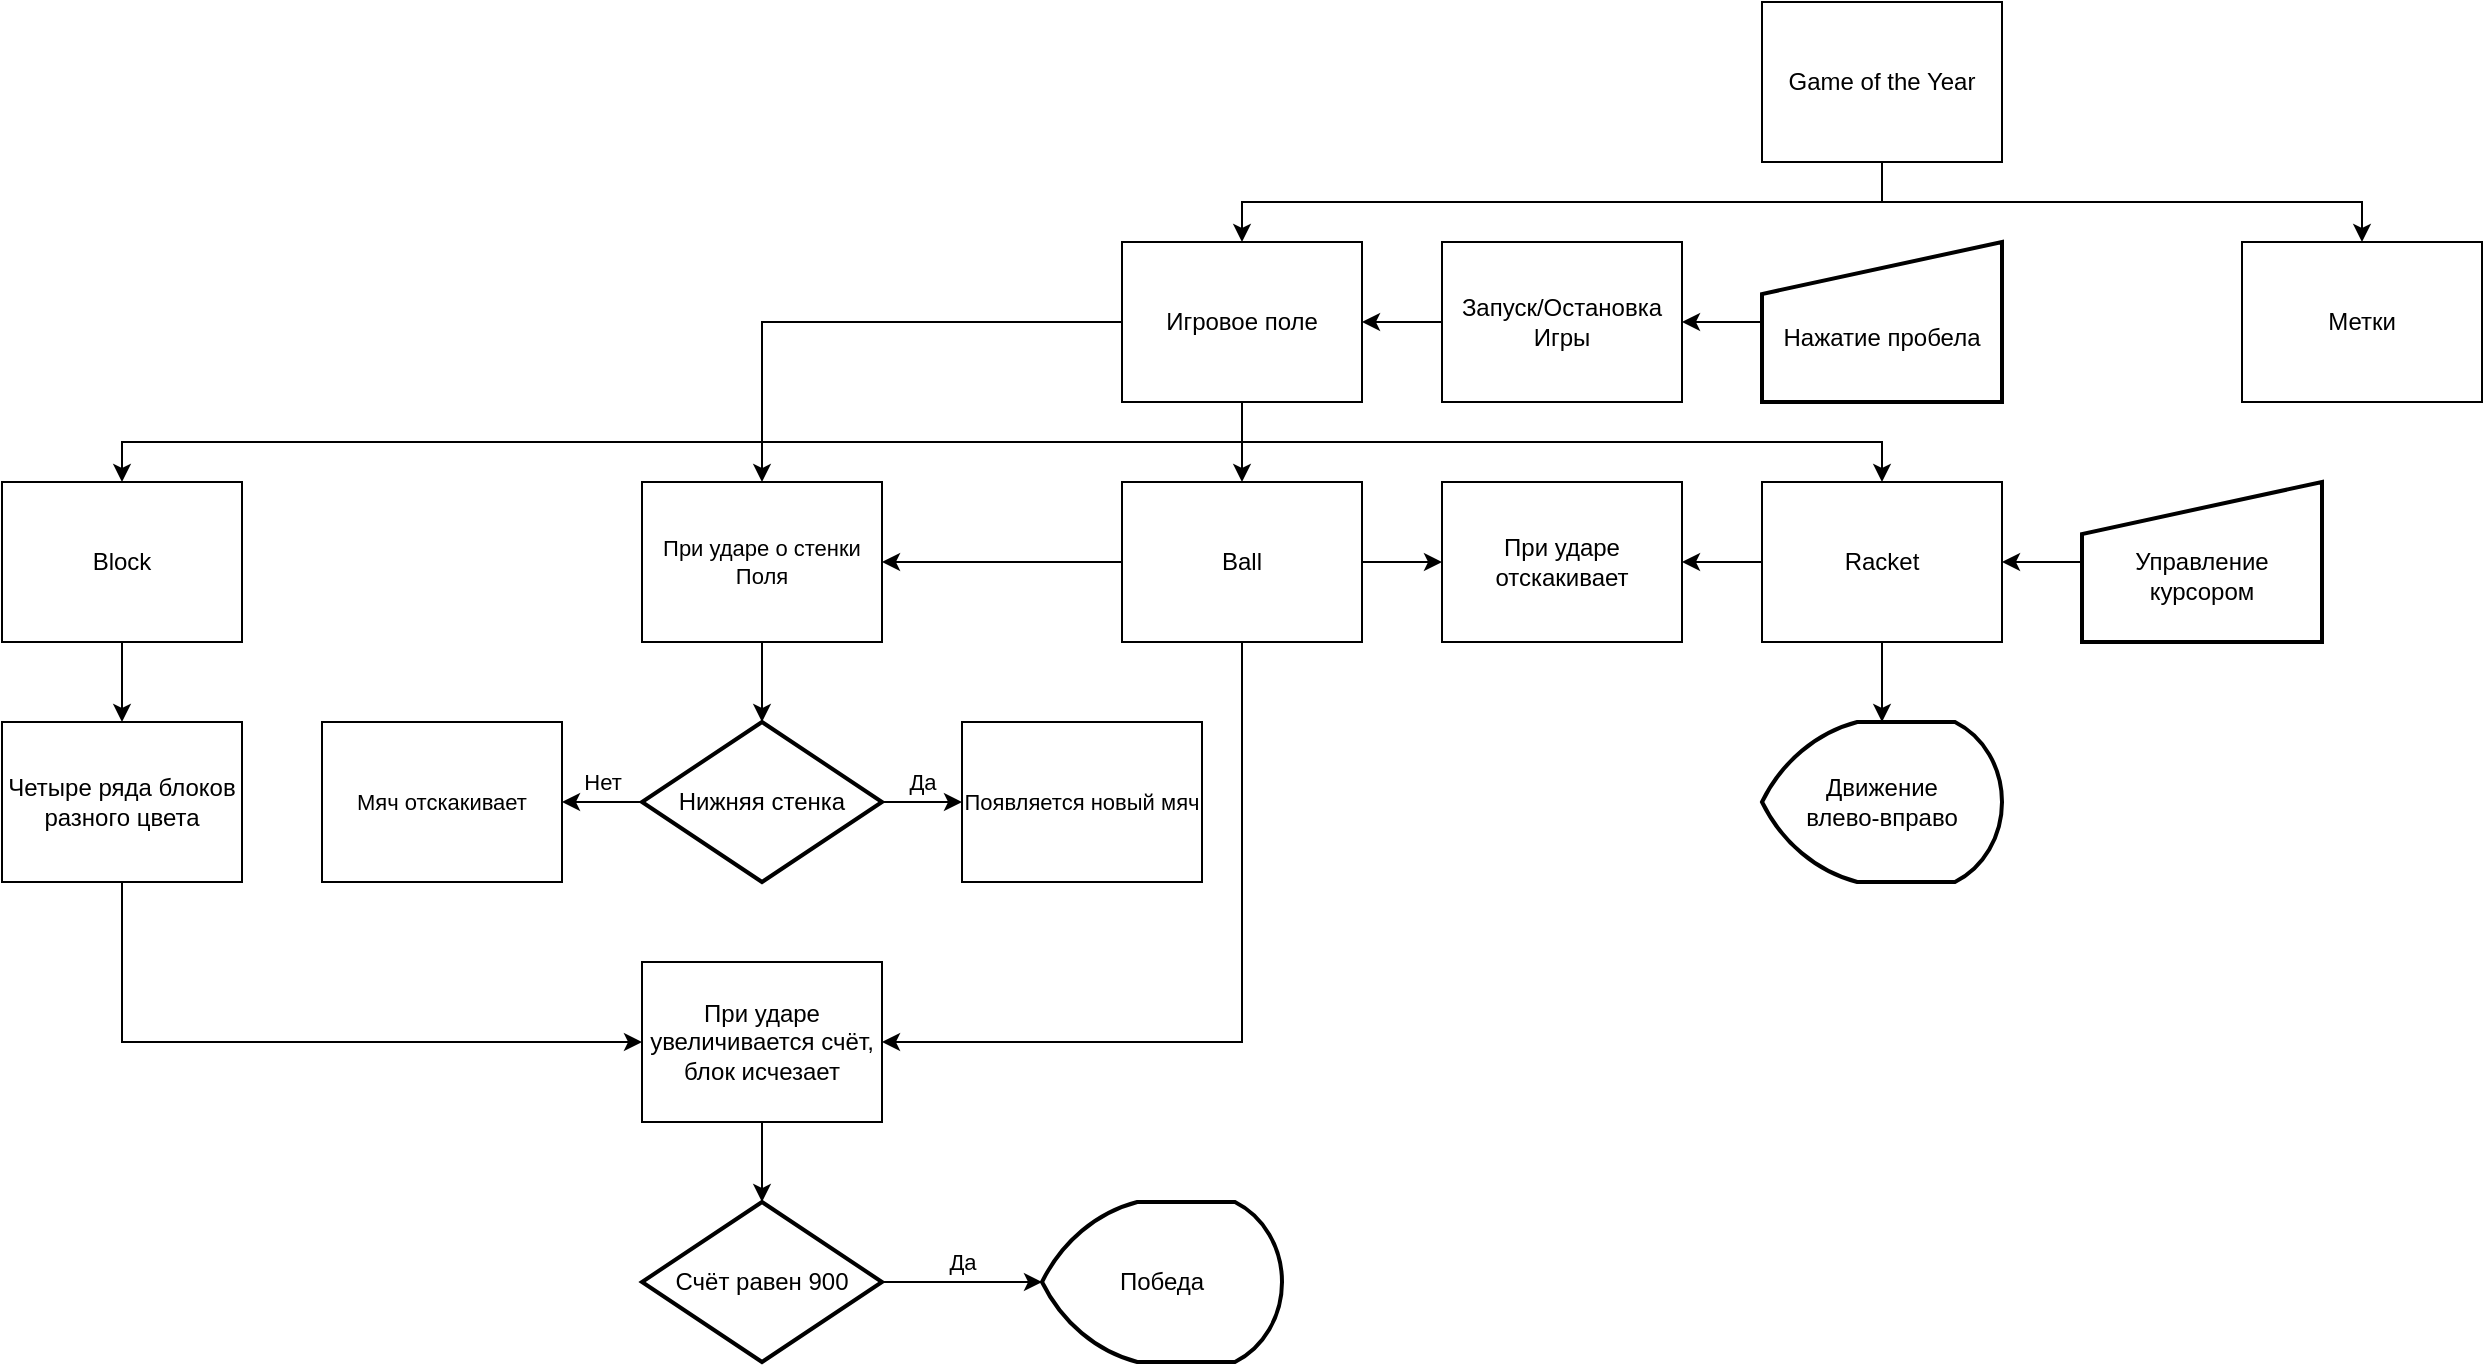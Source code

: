 <mxfile version="24.7.8">
  <diagram name="Страница — 1" id="cs-lntFijfKgoJrnqmlb">
    <mxGraphModel dx="3195" dy="1298" grid="1" gridSize="10" guides="1" tooltips="1" connect="1" arrows="1" fold="1" page="1" pageScale="1" pageWidth="827" pageHeight="1169" math="0" shadow="0">
      <root>
        <mxCell id="0" />
        <mxCell id="1" parent="0" />
        <mxCell id="j7eumHMQQda4lWZQEDbN-13" style="edgeStyle=orthogonalEdgeStyle;rounded=0;orthogonalLoop=1;jettySize=auto;html=1;exitX=0.5;exitY=1;exitDx=0;exitDy=0;entryX=0.5;entryY=0;entryDx=0;entryDy=0;" edge="1" parent="1" source="j7eumHMQQda4lWZQEDbN-5" target="j7eumHMQQda4lWZQEDbN-12">
          <mxGeometry relative="1" as="geometry" />
        </mxCell>
        <mxCell id="j7eumHMQQda4lWZQEDbN-26" style="edgeStyle=orthogonalEdgeStyle;rounded=0;orthogonalLoop=1;jettySize=auto;html=1;exitX=0.5;exitY=1;exitDx=0;exitDy=0;" edge="1" parent="1" source="j7eumHMQQda4lWZQEDbN-5" target="j7eumHMQQda4lWZQEDbN-25">
          <mxGeometry relative="1" as="geometry" />
        </mxCell>
        <mxCell id="j7eumHMQQda4lWZQEDbN-5" value="Game of the Year" style="rounded=0;whiteSpace=wrap;html=1;" vertex="1" parent="1">
          <mxGeometry x="320" y="160" width="120" height="80" as="geometry" />
        </mxCell>
        <mxCell id="j7eumHMQQda4lWZQEDbN-18" style="edgeStyle=orthogonalEdgeStyle;rounded=0;orthogonalLoop=1;jettySize=auto;html=1;exitX=0.5;exitY=1;exitDx=0;exitDy=0;entryX=0.5;entryY=0;entryDx=0;entryDy=0;" edge="1" parent="1" source="j7eumHMQQda4lWZQEDbN-12" target="j7eumHMQQda4lWZQEDbN-16">
          <mxGeometry relative="1" as="geometry">
            <mxPoint x="140.37" y="380" as="targetPoint" />
            <Array as="points">
              <mxPoint x="60" y="380" />
              <mxPoint x="-500" y="380" />
            </Array>
          </mxGeometry>
        </mxCell>
        <mxCell id="j7eumHMQQda4lWZQEDbN-43" style="edgeStyle=orthogonalEdgeStyle;rounded=0;orthogonalLoop=1;jettySize=auto;html=1;entryX=0.5;entryY=0;entryDx=0;entryDy=0;" edge="1" parent="1" source="j7eumHMQQda4lWZQEDbN-12" target="j7eumHMQQda4lWZQEDbN-41">
          <mxGeometry relative="1" as="geometry" />
        </mxCell>
        <mxCell id="j7eumHMQQda4lWZQEDbN-56" style="edgeStyle=orthogonalEdgeStyle;rounded=0;orthogonalLoop=1;jettySize=auto;html=1;exitX=0.5;exitY=1;exitDx=0;exitDy=0;entryX=0.5;entryY=0;entryDx=0;entryDy=0;" edge="1" parent="1" source="j7eumHMQQda4lWZQEDbN-12" target="j7eumHMQQda4lWZQEDbN-27">
          <mxGeometry relative="1" as="geometry" />
        </mxCell>
        <mxCell id="j7eumHMQQda4lWZQEDbN-12" value="Игровое поле" style="rounded=0;whiteSpace=wrap;html=1;" vertex="1" parent="1">
          <mxGeometry y="280" width="120" height="80" as="geometry" />
        </mxCell>
        <mxCell id="j7eumHMQQda4lWZQEDbN-32" style="edgeStyle=orthogonalEdgeStyle;rounded=0;orthogonalLoop=1;jettySize=auto;html=1;exitX=0.5;exitY=1;exitDx=0;exitDy=0;entryX=0;entryY=0.5;entryDx=0;entryDy=0;" edge="1" parent="1" source="j7eumHMQQda4lWZQEDbN-14" target="j7eumHMQQda4lWZQEDbN-30">
          <mxGeometry relative="1" as="geometry">
            <mxPoint x="-360.0" y="680" as="targetPoint" />
          </mxGeometry>
        </mxCell>
        <mxCell id="j7eumHMQQda4lWZQEDbN-14" value="Четыре ряда блоков разного цвета" style="rounded=0;whiteSpace=wrap;html=1;" vertex="1" parent="1">
          <mxGeometry x="-560" y="520" width="120" height="80" as="geometry" />
        </mxCell>
        <mxCell id="j7eumHMQQda4lWZQEDbN-40" style="edgeStyle=orthogonalEdgeStyle;rounded=0;orthogonalLoop=1;jettySize=auto;html=1;exitX=0;exitY=0.5;exitDx=0;exitDy=0;entryX=1;entryY=0.5;entryDx=0;entryDy=0;" edge="1" parent="1" source="j7eumHMQQda4lWZQEDbN-15" target="j7eumHMQQda4lWZQEDbN-38">
          <mxGeometry relative="1" as="geometry" />
        </mxCell>
        <mxCell id="j7eumHMQQda4lWZQEDbN-15" value="Racket" style="rounded=0;whiteSpace=wrap;html=1;" vertex="1" parent="1">
          <mxGeometry x="320" y="400" width="120" height="80" as="geometry" />
        </mxCell>
        <mxCell id="j7eumHMQQda4lWZQEDbN-29" style="edgeStyle=orthogonalEdgeStyle;rounded=0;orthogonalLoop=1;jettySize=auto;html=1;exitX=0.5;exitY=1;exitDx=0;exitDy=0;entryX=0.5;entryY=0;entryDx=0;entryDy=0;" edge="1" parent="1" source="j7eumHMQQda4lWZQEDbN-16" target="j7eumHMQQda4lWZQEDbN-14">
          <mxGeometry relative="1" as="geometry" />
        </mxCell>
        <mxCell id="j7eumHMQQda4lWZQEDbN-16" value="Block" style="rounded=0;whiteSpace=wrap;html=1;" vertex="1" parent="1">
          <mxGeometry x="-560" y="400" width="120" height="80" as="geometry" />
        </mxCell>
        <mxCell id="j7eumHMQQda4lWZQEDbN-20" style="edgeStyle=orthogonalEdgeStyle;rounded=0;orthogonalLoop=1;jettySize=auto;html=1;exitX=0.5;exitY=1;exitDx=0;exitDy=0;entryX=0.5;entryY=0;entryDx=0;entryDy=0;" edge="1" parent="1" source="j7eumHMQQda4lWZQEDbN-12" target="j7eumHMQQda4lWZQEDbN-15">
          <mxGeometry relative="1" as="geometry" />
        </mxCell>
        <mxCell id="j7eumHMQQda4lWZQEDbN-22" style="edgeStyle=orthogonalEdgeStyle;rounded=0;orthogonalLoop=1;jettySize=auto;html=1;exitX=0;exitY=0.5;exitDx=0;exitDy=0;entryX=1;entryY=0.5;entryDx=0;entryDy=0;" edge="1" parent="1" source="j7eumHMQQda4lWZQEDbN-21" target="j7eumHMQQda4lWZQEDbN-15">
          <mxGeometry relative="1" as="geometry" />
        </mxCell>
        <mxCell id="j7eumHMQQda4lWZQEDbN-21" value="&lt;div&gt;&lt;br&gt;&lt;/div&gt;Управление курсором" style="html=1;strokeWidth=2;shape=manualInput;whiteSpace=wrap;rounded=1;size=26;arcSize=0;" vertex="1" parent="1">
          <mxGeometry x="480" y="400" width="120" height="80" as="geometry" />
        </mxCell>
        <mxCell id="j7eumHMQQda4lWZQEDbN-23" value="Движение&lt;div&gt;влево-вправо&lt;/div&gt;" style="strokeWidth=2;html=1;shape=mxgraph.flowchart.display;whiteSpace=wrap;" vertex="1" parent="1">
          <mxGeometry x="320" y="520" width="120" height="80" as="geometry" />
        </mxCell>
        <mxCell id="j7eumHMQQda4lWZQEDbN-24" style="edgeStyle=orthogonalEdgeStyle;rounded=0;orthogonalLoop=1;jettySize=auto;html=1;exitX=0.5;exitY=1;exitDx=0;exitDy=0;entryX=0.5;entryY=0;entryDx=0;entryDy=0;entryPerimeter=0;" edge="1" parent="1" source="j7eumHMQQda4lWZQEDbN-15" target="j7eumHMQQda4lWZQEDbN-23">
          <mxGeometry relative="1" as="geometry" />
        </mxCell>
        <mxCell id="j7eumHMQQda4lWZQEDbN-25" value="Метки" style="rounded=0;whiteSpace=wrap;html=1;" vertex="1" parent="1">
          <mxGeometry x="560" y="280" width="120" height="80" as="geometry" />
        </mxCell>
        <mxCell id="j7eumHMQQda4lWZQEDbN-31" style="edgeStyle=orthogonalEdgeStyle;rounded=0;orthogonalLoop=1;jettySize=auto;html=1;exitX=0.5;exitY=1;exitDx=0;exitDy=0;entryX=1;entryY=0.5;entryDx=0;entryDy=0;" edge="1" parent="1" source="j7eumHMQQda4lWZQEDbN-27" target="j7eumHMQQda4lWZQEDbN-30">
          <mxGeometry relative="1" as="geometry" />
        </mxCell>
        <mxCell id="j7eumHMQQda4lWZQEDbN-39" style="edgeStyle=orthogonalEdgeStyle;rounded=0;orthogonalLoop=1;jettySize=auto;html=1;exitX=1;exitY=0.5;exitDx=0;exitDy=0;" edge="1" parent="1" source="j7eumHMQQda4lWZQEDbN-27" target="j7eumHMQQda4lWZQEDbN-38">
          <mxGeometry relative="1" as="geometry" />
        </mxCell>
        <mxCell id="j7eumHMQQda4lWZQEDbN-44" style="edgeStyle=orthogonalEdgeStyle;rounded=0;orthogonalLoop=1;jettySize=auto;html=1;exitX=0;exitY=0.5;exitDx=0;exitDy=0;entryX=1;entryY=0.5;entryDx=0;entryDy=0;" edge="1" parent="1" source="j7eumHMQQda4lWZQEDbN-27" target="j7eumHMQQda4lWZQEDbN-41">
          <mxGeometry relative="1" as="geometry" />
        </mxCell>
        <mxCell id="j7eumHMQQda4lWZQEDbN-27" value="Ball" style="rounded=0;whiteSpace=wrap;html=1;" vertex="1" parent="1">
          <mxGeometry y="400" width="120" height="80" as="geometry" />
        </mxCell>
        <mxCell id="j7eumHMQQda4lWZQEDbN-30" value="При ударе увеличивается счёт,&lt;div&gt;блок исчезает&lt;/div&gt;" style="rounded=0;whiteSpace=wrap;html=1;" vertex="1" parent="1">
          <mxGeometry x="-240" y="640" width="120" height="80" as="geometry" />
        </mxCell>
        <mxCell id="j7eumHMQQda4lWZQEDbN-35" style="edgeStyle=orthogonalEdgeStyle;rounded=0;orthogonalLoop=1;jettySize=auto;html=1;exitX=1;exitY=0.5;exitDx=0;exitDy=0;exitPerimeter=0;entryX=0;entryY=0.5;entryDx=0;entryDy=0;entryPerimeter=0;" edge="1" parent="1" source="j7eumHMQQda4lWZQEDbN-33" target="j7eumHMQQda4lWZQEDbN-36">
          <mxGeometry relative="1" as="geometry">
            <mxPoint x="-40" y="840.421" as="targetPoint" />
          </mxGeometry>
        </mxCell>
        <mxCell id="j7eumHMQQda4lWZQEDbN-37" value="Да" style="edgeLabel;html=1;align=center;verticalAlign=middle;resizable=0;points=[];" vertex="1" connectable="0" parent="j7eumHMQQda4lWZQEDbN-35">
          <mxGeometry x="-0.393" relative="1" as="geometry">
            <mxPoint x="15" y="-10" as="offset" />
          </mxGeometry>
        </mxCell>
        <mxCell id="j7eumHMQQda4lWZQEDbN-33" value="Счёт равен 900" style="strokeWidth=2;html=1;shape=mxgraph.flowchart.decision;whiteSpace=wrap;" vertex="1" parent="1">
          <mxGeometry x="-240" y="760" width="120" height="80" as="geometry" />
        </mxCell>
        <mxCell id="j7eumHMQQda4lWZQEDbN-34" style="edgeStyle=orthogonalEdgeStyle;rounded=0;orthogonalLoop=1;jettySize=auto;html=1;exitX=0.5;exitY=1;exitDx=0;exitDy=0;entryX=0.5;entryY=0;entryDx=0;entryDy=0;entryPerimeter=0;" edge="1" parent="1" source="j7eumHMQQda4lWZQEDbN-30" target="j7eumHMQQda4lWZQEDbN-33">
          <mxGeometry relative="1" as="geometry" />
        </mxCell>
        <mxCell id="j7eumHMQQda4lWZQEDbN-36" value="Победа" style="strokeWidth=2;html=1;shape=mxgraph.flowchart.display;whiteSpace=wrap;" vertex="1" parent="1">
          <mxGeometry x="-40" y="760" width="120" height="80" as="geometry" />
        </mxCell>
        <mxCell id="j7eumHMQQda4lWZQEDbN-38" value="При ударе отскакивает" style="rounded=0;whiteSpace=wrap;html=1;" vertex="1" parent="1">
          <mxGeometry x="160" y="400" width="120" height="80" as="geometry" />
        </mxCell>
        <mxCell id="j7eumHMQQda4lWZQEDbN-41" value="При ударе о стенки Поля" style="rounded=0;whiteSpace=wrap;html=1;fontSize=11;" vertex="1" parent="1">
          <mxGeometry x="-240" y="400" width="120" height="80" as="geometry" />
        </mxCell>
        <mxCell id="j7eumHMQQda4lWZQEDbN-51" value="Нет" style="edgeStyle=orthogonalEdgeStyle;rounded=0;orthogonalLoop=1;jettySize=auto;html=1;exitX=0;exitY=0.5;exitDx=0;exitDy=0;exitPerimeter=0;entryX=1;entryY=0.5;entryDx=0;entryDy=0;" edge="1" parent="1" source="j7eumHMQQda4lWZQEDbN-45" target="j7eumHMQQda4lWZQEDbN-47">
          <mxGeometry y="-10" relative="1" as="geometry">
            <mxPoint as="offset" />
          </mxGeometry>
        </mxCell>
        <mxCell id="j7eumHMQQda4lWZQEDbN-45" value="Нижняя стенка" style="strokeWidth=2;html=1;shape=mxgraph.flowchart.decision;whiteSpace=wrap;" vertex="1" parent="1">
          <mxGeometry x="-240" y="520" width="120" height="80" as="geometry" />
        </mxCell>
        <mxCell id="j7eumHMQQda4lWZQEDbN-46" value="Появляется новый мяч" style="rounded=0;whiteSpace=wrap;html=1;fontSize=11;" vertex="1" parent="1">
          <mxGeometry x="-80" y="520" width="120" height="80" as="geometry" />
        </mxCell>
        <mxCell id="j7eumHMQQda4lWZQEDbN-47" value="Мяч отскакивает" style="rounded=0;whiteSpace=wrap;html=1;fontSize=11;" vertex="1" parent="1">
          <mxGeometry x="-400" y="520" width="120" height="80" as="geometry" />
        </mxCell>
        <mxCell id="j7eumHMQQda4lWZQEDbN-48" style="edgeStyle=orthogonalEdgeStyle;rounded=0;orthogonalLoop=1;jettySize=auto;html=1;exitX=0.5;exitY=1;exitDx=0;exitDy=0;entryX=0.5;entryY=0;entryDx=0;entryDy=0;entryPerimeter=0;" edge="1" parent="1" source="j7eumHMQQda4lWZQEDbN-41" target="j7eumHMQQda4lWZQEDbN-45">
          <mxGeometry relative="1" as="geometry" />
        </mxCell>
        <mxCell id="j7eumHMQQda4lWZQEDbN-49" value="Да" style="edgeStyle=orthogonalEdgeStyle;rounded=0;orthogonalLoop=1;jettySize=auto;html=1;exitX=1;exitY=0.5;exitDx=0;exitDy=0;exitPerimeter=0;entryX=0;entryY=0.5;entryDx=0;entryDy=0;" edge="1" parent="1" source="j7eumHMQQda4lWZQEDbN-45" target="j7eumHMQQda4lWZQEDbN-46">
          <mxGeometry y="10" relative="1" as="geometry">
            <mxPoint as="offset" />
          </mxGeometry>
        </mxCell>
        <mxCell id="j7eumHMQQda4lWZQEDbN-55" style="edgeStyle=orthogonalEdgeStyle;rounded=0;orthogonalLoop=1;jettySize=auto;html=1;exitX=0;exitY=0.5;exitDx=0;exitDy=0;entryX=1;entryY=0.5;entryDx=0;entryDy=0;" edge="1" parent="1" source="j7eumHMQQda4lWZQEDbN-52" target="j7eumHMQQda4lWZQEDbN-53">
          <mxGeometry relative="1" as="geometry" />
        </mxCell>
        <mxCell id="j7eumHMQQda4lWZQEDbN-52" value="&lt;div&gt;&lt;br&gt;&lt;/div&gt;Нажатие пробела&lt;div&gt;&lt;/div&gt;" style="html=1;strokeWidth=2;shape=manualInput;whiteSpace=wrap;rounded=1;size=26;arcSize=0;" vertex="1" parent="1">
          <mxGeometry x="320" y="280" width="120" height="80" as="geometry" />
        </mxCell>
        <mxCell id="j7eumHMQQda4lWZQEDbN-54" style="edgeStyle=orthogonalEdgeStyle;rounded=0;orthogonalLoop=1;jettySize=auto;html=1;exitX=0;exitY=0.5;exitDx=0;exitDy=0;entryX=1;entryY=0.5;entryDx=0;entryDy=0;" edge="1" parent="1" source="j7eumHMQQda4lWZQEDbN-53" target="j7eumHMQQda4lWZQEDbN-12">
          <mxGeometry relative="1" as="geometry" />
        </mxCell>
        <mxCell id="j7eumHMQQda4lWZQEDbN-53" value="Запуск/Остановка&lt;div&gt;Игры&lt;/div&gt;" style="rounded=0;whiteSpace=wrap;html=1;" vertex="1" parent="1">
          <mxGeometry x="160" y="280" width="120" height="80" as="geometry" />
        </mxCell>
      </root>
    </mxGraphModel>
  </diagram>
</mxfile>
